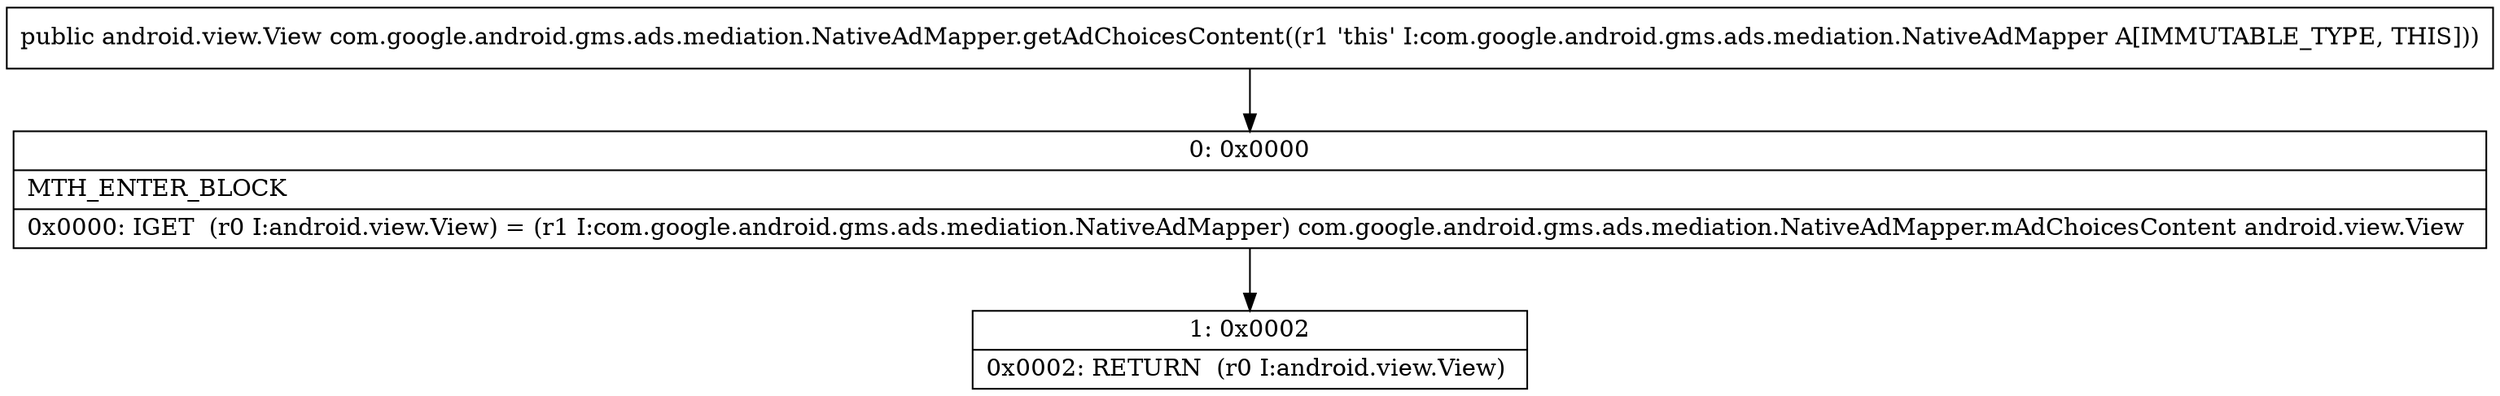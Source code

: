digraph "CFG forcom.google.android.gms.ads.mediation.NativeAdMapper.getAdChoicesContent()Landroid\/view\/View;" {
Node_0 [shape=record,label="{0\:\ 0x0000|MTH_ENTER_BLOCK\l|0x0000: IGET  (r0 I:android.view.View) = (r1 I:com.google.android.gms.ads.mediation.NativeAdMapper) com.google.android.gms.ads.mediation.NativeAdMapper.mAdChoicesContent android.view.View \l}"];
Node_1 [shape=record,label="{1\:\ 0x0002|0x0002: RETURN  (r0 I:android.view.View) \l}"];
MethodNode[shape=record,label="{public android.view.View com.google.android.gms.ads.mediation.NativeAdMapper.getAdChoicesContent((r1 'this' I:com.google.android.gms.ads.mediation.NativeAdMapper A[IMMUTABLE_TYPE, THIS])) }"];
MethodNode -> Node_0;
Node_0 -> Node_1;
}

